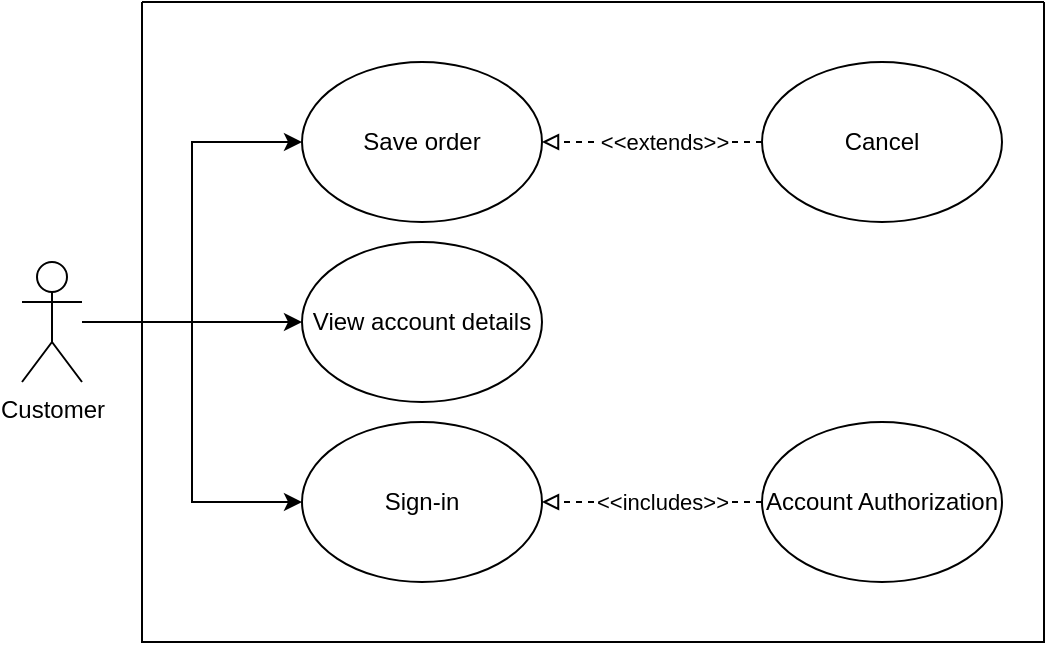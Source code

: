 <mxfile version="20.3.1" type="device"><diagram id="Xc94BhKtf3hv8LHiKfUO" name="Page-1"><mxGraphModel dx="1422" dy="794" grid="1" gridSize="10" guides="1" tooltips="1" connect="1" arrows="1" fold="1" page="1" pageScale="1" pageWidth="827" pageHeight="1169" math="0" shadow="0"><root><mxCell id="0"/><mxCell id="1" parent="0"/><mxCell id="pUeJEDHlmHjVvvMUbgfU-2" value="Save order" style="ellipse;whiteSpace=wrap;html=1;" vertex="1" parent="1"><mxGeometry x="309" y="190" width="120" height="80" as="geometry"/></mxCell><mxCell id="pUeJEDHlmHjVvvMUbgfU-4" value="View account details" style="ellipse;whiteSpace=wrap;html=1;" vertex="1" parent="1"><mxGeometry x="309" y="280" width="120" height="80" as="geometry"/></mxCell><mxCell id="pUeJEDHlmHjVvvMUbgfU-11" style="edgeStyle=orthogonalEdgeStyle;rounded=0;orthogonalLoop=1;jettySize=auto;html=1;entryX=0;entryY=0.5;entryDx=0;entryDy=0;" edge="1" parent="1" source="pUeJEDHlmHjVvvMUbgfU-5" target="pUeJEDHlmHjVvvMUbgfU-2"><mxGeometry relative="1" as="geometry"/></mxCell><mxCell id="pUeJEDHlmHjVvvMUbgfU-12" style="edgeStyle=orthogonalEdgeStyle;rounded=0;orthogonalLoop=1;jettySize=auto;html=1;entryX=0;entryY=0.5;entryDx=0;entryDy=0;" edge="1" parent="1" source="pUeJEDHlmHjVvvMUbgfU-5" target="pUeJEDHlmHjVvvMUbgfU-4"><mxGeometry relative="1" as="geometry"/></mxCell><mxCell id="pUeJEDHlmHjVvvMUbgfU-16" style="edgeStyle=orthogonalEdgeStyle;rounded=0;orthogonalLoop=1;jettySize=auto;html=1;entryX=0;entryY=0.5;entryDx=0;entryDy=0;" edge="1" parent="1" source="pUeJEDHlmHjVvvMUbgfU-5" target="pUeJEDHlmHjVvvMUbgfU-15"><mxGeometry relative="1" as="geometry"/></mxCell><mxCell id="pUeJEDHlmHjVvvMUbgfU-5" value="Customer" style="shape=umlActor;verticalLabelPosition=bottom;verticalAlign=top;html=1;outlineConnect=0;" vertex="1" parent="1"><mxGeometry x="169" y="290" width="30" height="60" as="geometry"/></mxCell><mxCell id="pUeJEDHlmHjVvvMUbgfU-15" value="Sign-in" style="ellipse;whiteSpace=wrap;html=1;" vertex="1" parent="1"><mxGeometry x="309" y="370" width="120" height="80" as="geometry"/></mxCell><mxCell id="pUeJEDHlmHjVvvMUbgfU-18" style="edgeStyle=orthogonalEdgeStyle;rounded=0;orthogonalLoop=1;jettySize=auto;html=1;entryX=1;entryY=0.5;entryDx=0;entryDy=0;endArrow=block;endFill=0;dashed=1;" edge="1" parent="1" source="pUeJEDHlmHjVvvMUbgfU-17" target="pUeJEDHlmHjVvvMUbgfU-15"><mxGeometry relative="1" as="geometry"/></mxCell><mxCell id="pUeJEDHlmHjVvvMUbgfU-19" value="&amp;lt;&amp;lt;includes&amp;gt;&amp;gt;" style="edgeLabel;html=1;align=center;verticalAlign=middle;resizable=0;points=[];" vertex="1" connectable="0" parent="pUeJEDHlmHjVvvMUbgfU-18"><mxGeometry x="0.169" y="-1" relative="1" as="geometry"><mxPoint x="14" y="1" as="offset"/></mxGeometry></mxCell><mxCell id="pUeJEDHlmHjVvvMUbgfU-17" value="Account Authorization" style="ellipse;whiteSpace=wrap;html=1;" vertex="1" parent="1"><mxGeometry x="539" y="370" width="120" height="80" as="geometry"/></mxCell><mxCell id="pUeJEDHlmHjVvvMUbgfU-21" style="edgeStyle=orthogonalEdgeStyle;rounded=0;orthogonalLoop=1;jettySize=auto;html=1;entryX=1;entryY=0.5;entryDx=0;entryDy=0;dashed=1;endArrow=block;endFill=0;" edge="1" parent="1" source="pUeJEDHlmHjVvvMUbgfU-20" target="pUeJEDHlmHjVvvMUbgfU-2"><mxGeometry relative="1" as="geometry"/></mxCell><mxCell id="pUeJEDHlmHjVvvMUbgfU-22" value="&amp;lt;&amp;lt;extends&amp;gt;&amp;gt;" style="edgeLabel;html=1;align=center;verticalAlign=middle;resizable=0;points=[];" vertex="1" connectable="0" parent="pUeJEDHlmHjVvvMUbgfU-21"><mxGeometry x="0.092" relative="1" as="geometry"><mxPoint x="11" as="offset"/></mxGeometry></mxCell><mxCell id="pUeJEDHlmHjVvvMUbgfU-20" value="Cancel" style="ellipse;whiteSpace=wrap;html=1;" vertex="1" parent="1"><mxGeometry x="539" y="190" width="120" height="80" as="geometry"/></mxCell><mxCell id="pUeJEDHlmHjVvvMUbgfU-26" value="" style="swimlane;startSize=0;" vertex="1" parent="1"><mxGeometry x="229" y="160" width="451" height="320" as="geometry"/></mxCell></root></mxGraphModel></diagram></mxfile>